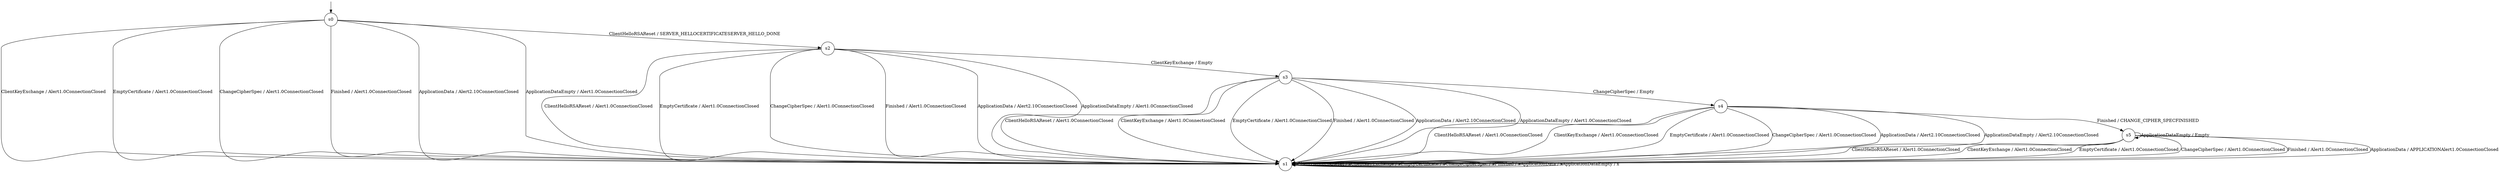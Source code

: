 digraph g {

	s0 [shape="circle" label="s0"];
	s1 [shape="circle" label="s1"];
	s2 [shape="circle" label="s2"];
	s3 [shape="circle" label="s3"];
	s4 [shape="circle" label="s4"];
	s5 [shape="circle" label="s5"];
	s0 -> s2 [label="ClientHelloRSAReset / SERVER_HELLOCERTIFICATESERVER_HELLO_DONE"];
	s0 -> s1 [label="ClientKeyExchange / Alert1.0ConnectionClosed"];
	s0 -> s1 [label="EmptyCertificate / Alert1.0ConnectionClosed"];
	s0 -> s1 [label="ChangeCipherSpec / Alert1.0ConnectionClosed"];
	s0 -> s1 [label="Finished / Alert1.0ConnectionClosed"];
	s0 -> s1 [label="ApplicationData / Alert2.10ConnectionClosed"];
	s0 -> s1 [label="ApplicationDataEmpty / Alert1.0ConnectionClosed"];
	s1 -> s1 [label="ClientHelloRSAReset / x"];
	s1 -> s1 [label="ClientKeyExchange / x"];
	s1 -> s1 [label="EmptyCertificate / x"];
	s1 -> s1 [label="ChangeCipherSpec / x"];
	s1 -> s1 [label="Finished / x"];
	s1 -> s1 [label="ApplicationData / x"];
	s1 -> s1 [label="ApplicationDataEmpty / x"];
	s2 -> s1 [label="ClientHelloRSAReset / Alert1.0ConnectionClosed"];
	s2 -> s3 [label="ClientKeyExchange / Empty"];
	s2 -> s1 [label="EmptyCertificate / Alert1.0ConnectionClosed"];
	s2 -> s1 [label="ChangeCipherSpec / Alert1.0ConnectionClosed"];
	s2 -> s1 [label="Finished / Alert1.0ConnectionClosed"];
	s2 -> s1 [label="ApplicationData / Alert2.10ConnectionClosed"];
	s2 -> s1 [label="ApplicationDataEmpty / Alert1.0ConnectionClosed"];
	s3 -> s1 [label="ClientHelloRSAReset / Alert1.0ConnectionClosed"];
	s3 -> s1 [label="ClientKeyExchange / Alert1.0ConnectionClosed"];
	s3 -> s1 [label="EmptyCertificate / Alert1.0ConnectionClosed"];
	s3 -> s4 [label="ChangeCipherSpec / Empty"];
	s3 -> s1 [label="Finished / Alert1.0ConnectionClosed"];
	s3 -> s1 [label="ApplicationData / Alert2.10ConnectionClosed"];
	s3 -> s1 [label="ApplicationDataEmpty / Alert1.0ConnectionClosed"];
	s4 -> s1 [label="ClientHelloRSAReset / Alert1.0ConnectionClosed"];
	s4 -> s1 [label="ClientKeyExchange / Alert1.0ConnectionClosed"];
	s4 -> s1 [label="EmptyCertificate / Alert1.0ConnectionClosed"];
	s4 -> s1 [label="ChangeCipherSpec / Alert1.0ConnectionClosed"];
	s4 -> s5 [label="Finished / CHANGE_CIPHER_SPECFINISHED"];
	s4 -> s1 [label="ApplicationData / Alert2.10ConnectionClosed"];
	s4 -> s1 [label="ApplicationDataEmpty / Alert2.10ConnectionClosed"];
	s5 -> s1 [label="ClientHelloRSAReset / Alert1.0ConnectionClosed"];
	s5 -> s1 [label="ClientKeyExchange / Alert1.0ConnectionClosed"];
	s5 -> s1 [label="EmptyCertificate / Alert1.0ConnectionClosed"];
	s5 -> s1 [label="ChangeCipherSpec / Alert1.0ConnectionClosed"];
	s5 -> s1 [label="Finished / Alert1.0ConnectionClosed"];
	s5 -> s1 [label="ApplicationData / APPLICATIONAlert1.0ConnectionClosed"];
	s5 -> s5 [label="ApplicationDataEmpty / Empty"];

__start0 [label="" shape="none" width="0" height="0"];
__start0 -> s0;

}
